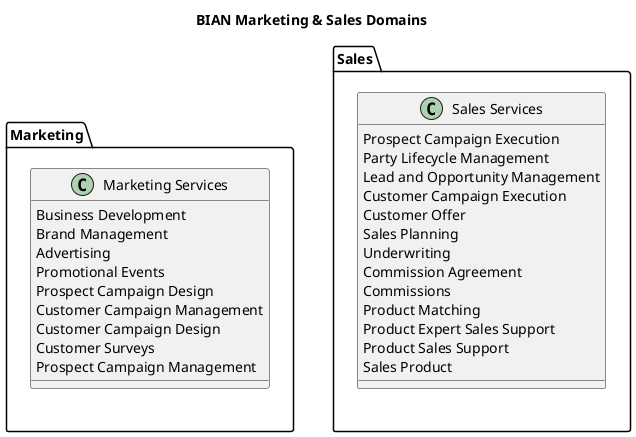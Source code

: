 @startuml BIAN Marketing & Sales

title BIAN Marketing & Sales Domains

left to right direction

package "Marketing" as MARKETING {
  class "Marketing Services" as MKT {
    Business Development
    Brand Management
    Advertising
    Promotional Events
    Prospect Campaign Design
    Customer Campaign Management
    Customer Campaign Design
    Customer Surveys
    Prospect Campaign Management
  }
}

package "Sales" as SALES {
  class "Sales Services" as SALES_SVC {
    Prospect Campaign Execution
    Party Lifecycle Management
    Lead and Opportunity Management
    Customer Campaign Execution
    Customer Offer
    Sales Planning
    Underwriting
    Commission Agreement
    Commissions
    Product Matching
    Product Expert Sales Support
    Product Sales Support
    Sales Product
  }
}

' Position for more compact layout
MARKETING -[hidden]down- SALES

@enduml